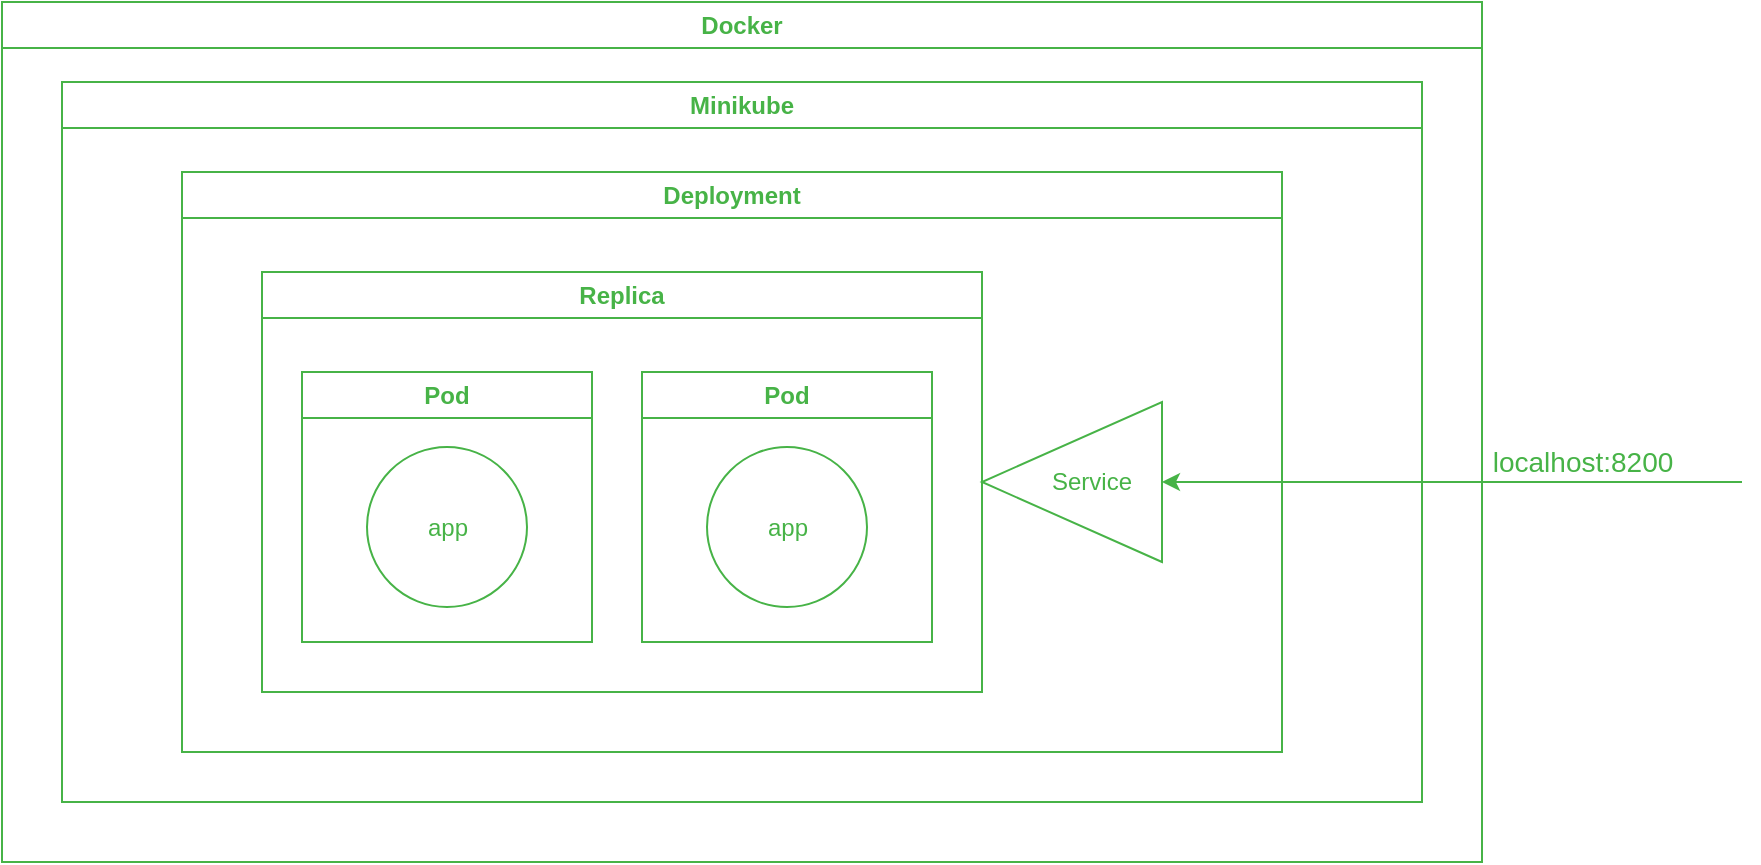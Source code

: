 <mxfile version="22.0.5" type="device">
  <diagram name="Page-1" id="F3PHxVKM1yOQ9DfEnaqc">
    <mxGraphModel dx="2074" dy="1150" grid="1" gridSize="10" guides="1" tooltips="1" connect="1" arrows="1" fold="1" page="1" pageScale="1" pageWidth="827" pageHeight="1169" background="none" math="0" shadow="0">
      <root>
        <mxCell id="0" />
        <mxCell id="1" parent="0" />
        <mxCell id="1IW16SQAIGbm7M17Fada-5" value="&lt;font color=&quot;#47b347&quot;&gt;Docker&lt;/font&gt;" style="swimlane;whiteSpace=wrap;html=1;fontColor=#66FF66;strokeColor=#47B347;labelBackgroundColor=none;fillColor=none;" parent="1" vertex="1">
          <mxGeometry x="10" y="160" width="740" height="430" as="geometry" />
        </mxCell>
        <mxCell id="1IW16SQAIGbm7M17Fada-4" value="&lt;font color=&quot;#47b347&quot;&gt;Minikube&lt;/font&gt;" style="swimlane;whiteSpace=wrap;html=1;fontColor=#66FF66;strokeColor=#47B347;labelBackgroundColor=none;fillColor=none;" parent="1IW16SQAIGbm7M17Fada-5" vertex="1">
          <mxGeometry x="30" y="40" width="680" height="360" as="geometry" />
        </mxCell>
        <mxCell id="1IW16SQAIGbm7M17Fada-8" value="" style="endArrow=classic;html=1;rounded=0;entryX=0;entryY=0.5;entryDx=0;entryDy=0;fontColor=#66FF66;strokeColor=#47B347;labelBackgroundColor=none;" parent="1IW16SQAIGbm7M17Fada-4" target="1IW16SQAIGbm7M17Fada-2" edge="1">
          <mxGeometry width="50" height="50" relative="1" as="geometry">
            <mxPoint x="840" y="200" as="sourcePoint" />
            <mxPoint x="-190" y="-135" as="targetPoint" />
          </mxGeometry>
        </mxCell>
        <mxCell id="1IW16SQAIGbm7M17Fada-9" value="localhost:8200" style="edgeLabel;html=1;align=center;verticalAlign=middle;resizable=0;points=[];fontColor=#47B347;fontSize=14;labelBackgroundColor=none;" parent="1IW16SQAIGbm7M17Fada-8" vertex="1" connectable="0">
          <mxGeometry x="-0.449" relative="1" as="geometry">
            <mxPoint y="-10" as="offset" />
          </mxGeometry>
        </mxCell>
        <mxCell id="fz3nPnazKkWcJA0CuhD2-5" value="&lt;font color=&quot;#47b347&quot;&gt;Deployment&lt;/font&gt;" style="swimlane;whiteSpace=wrap;html=1;fontColor=#66FF66;strokeColor=#47B347;labelBackgroundColor=none;fillColor=none;" vertex="1" parent="1IW16SQAIGbm7M17Fada-4">
          <mxGeometry x="60" y="45" width="550" height="290" as="geometry" />
        </mxCell>
        <mxCell id="fz3nPnazKkWcJA0CuhD2-11" value="&lt;font color=&quot;#47b347&quot;&gt;Replica&lt;/font&gt;" style="swimlane;whiteSpace=wrap;html=1;fontColor=#66FF66;strokeColor=#47B347;labelBackgroundColor=none;fillColor=none;" vertex="1" parent="fz3nPnazKkWcJA0CuhD2-5">
          <mxGeometry x="40" y="50" width="360" height="210" as="geometry" />
        </mxCell>
        <mxCell id="1IW16SQAIGbm7M17Fada-6" value="&lt;font color=&quot;#47b347&quot;&gt;Pod&lt;/font&gt;" style="swimlane;whiteSpace=wrap;html=1;fontColor=#66FF66;strokeColor=#47B347;labelBackgroundColor=none;fillColor=none;" parent="fz3nPnazKkWcJA0CuhD2-11" vertex="1">
          <mxGeometry x="20" y="50" width="145" height="135" as="geometry" />
        </mxCell>
        <mxCell id="1IW16SQAIGbm7M17Fada-7" value="&lt;font color=&quot;#47b347&quot;&gt;app&lt;/font&gt;" style="ellipse;whiteSpace=wrap;html=1;aspect=fixed;fontColor=#66FF66;strokeColor=#47B347;labelBackgroundColor=none;fillColor=none;" parent="1IW16SQAIGbm7M17Fada-6" vertex="1">
          <mxGeometry x="32.5" y="37.5" width="80" height="80" as="geometry" />
        </mxCell>
        <mxCell id="fz3nPnazKkWcJA0CuhD2-3" value="&lt;font color=&quot;#47b347&quot;&gt;Pod&lt;/font&gt;" style="swimlane;whiteSpace=wrap;html=1;fontColor=#66FF66;strokeColor=#47B347;labelBackgroundColor=none;fillColor=none;" vertex="1" parent="fz3nPnazKkWcJA0CuhD2-11">
          <mxGeometry x="190" y="50" width="145" height="135" as="geometry" />
        </mxCell>
        <mxCell id="fz3nPnazKkWcJA0CuhD2-4" value="&lt;font color=&quot;#47b347&quot;&gt;app&lt;/font&gt;" style="ellipse;whiteSpace=wrap;html=1;aspect=fixed;fontColor=#66FF66;strokeColor=#47B347;labelBackgroundColor=none;fillColor=none;" vertex="1" parent="fz3nPnazKkWcJA0CuhD2-3">
          <mxGeometry x="32.5" y="37.5" width="80" height="80" as="geometry" />
        </mxCell>
        <mxCell id="1IW16SQAIGbm7M17Fada-2" value="&lt;font color=&quot;#47b347&quot;&gt;&amp;nbsp; &amp;nbsp; &amp;nbsp; Service&lt;/font&gt;" style="triangle;whiteSpace=wrap;html=1;rotation=0;direction=west;fontColor=#66FF66;strokeColor=#47B347;labelBackgroundColor=none;fillColor=none;" parent="fz3nPnazKkWcJA0CuhD2-5" vertex="1">
          <mxGeometry x="400" y="115" width="90" height="80" as="geometry" />
        </mxCell>
      </root>
    </mxGraphModel>
  </diagram>
</mxfile>
